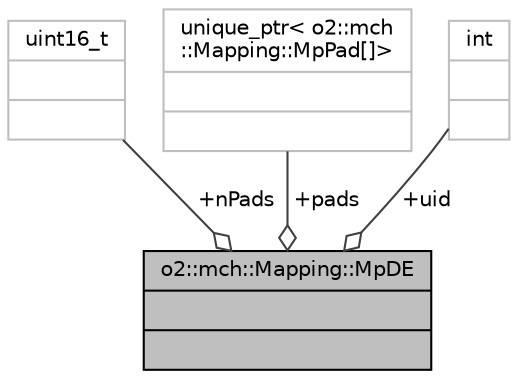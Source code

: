digraph "o2::mch::Mapping::MpDE"
{
 // INTERACTIVE_SVG=YES
  bgcolor="transparent";
  edge [fontname="Helvetica",fontsize="10",labelfontname="Helvetica",labelfontsize="10"];
  node [fontname="Helvetica",fontsize="10",shape=record];
  Node1 [label="{o2::mch::Mapping::MpDE\n||}",height=0.2,width=0.4,color="black", fillcolor="grey75", style="filled", fontcolor="black"];
  Node2 -> Node1 [color="grey25",fontsize="10",style="solid",label=" +nPads" ,arrowhead="odiamond",fontname="Helvetica"];
  Node2 [label="{uint16_t\n||}",height=0.2,width=0.4,color="grey75"];
  Node3 -> Node1 [color="grey25",fontsize="10",style="solid",label=" +pads" ,arrowhead="odiamond",fontname="Helvetica"];
  Node3 [label="{unique_ptr\< o2::mch\l::Mapping::MpPad[]\>\n||}",height=0.2,width=0.4,color="grey75"];
  Node4 -> Node1 [color="grey25",fontsize="10",style="solid",label=" +uid" ,arrowhead="odiamond",fontname="Helvetica"];
  Node4 [label="{int\n||}",height=0.2,width=0.4,color="grey75"];
}
